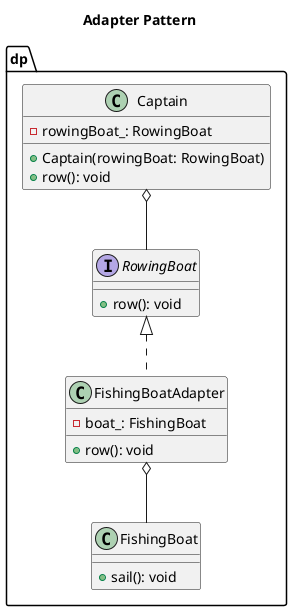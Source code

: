 @startuml
title Adapter Pattern

namespace dp {

interface RowingBoat {
    +row(): void
}

class FishingBoat {
    +sail(): void
}

class FishingBoatAdapter {
    +row(): void
    -boat_: FishingBoat
}

class Captain {
    +Captain(rowingBoat: RowingBoat)
    +row(): void
    -rowingBoat_: RowingBoat
}

RowingBoat <|.. FishingBoatAdapter
FishingBoatAdapter o-- FishingBoat
Captain o-- RowingBoat

}

@enduml